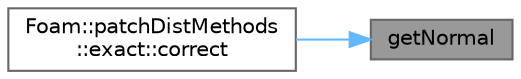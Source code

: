 digraph "getNormal"
{
 // LATEX_PDF_SIZE
  bgcolor="transparent";
  edge [fontname=Helvetica,fontsize=10,labelfontname=Helvetica,labelfontsize=10];
  node [fontname=Helvetica,fontsize=10,shape=box,height=0.2,width=0.4];
  rankdir="RL";
  Node1 [id="Node000001",label="getNormal",height=0.2,width=0.4,color="gray40", fillcolor="grey60", style="filled", fontcolor="black",tooltip=" "];
  Node1 -> Node2 [id="edge1_Node000001_Node000002",dir="back",color="steelblue1",style="solid",tooltip=" "];
  Node2 [id="Node000002",label="Foam::patchDistMethods\l::exact::correct",height=0.2,width=0.4,color="grey40", fillcolor="white", style="filled",URL="$classFoam_1_1patchDistMethods_1_1exact.html#a612bb420e07dbe61608dafebdebbaf8a",tooltip=" "];
}
